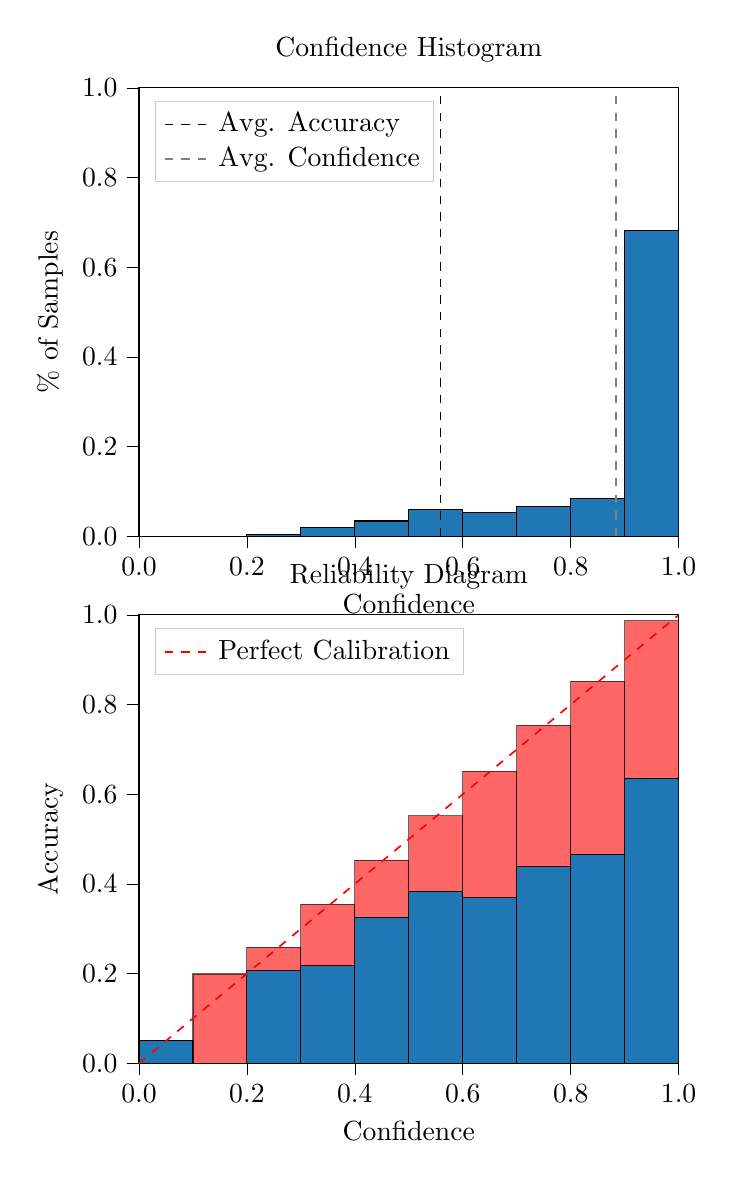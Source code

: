 % This file was created by tikzplotlib v0.9.8.
\begin{tikzpicture}

\definecolor{color0}{rgb}{0.122,0.467,0.706}

\begin{groupplot}[group style={group size=1 by 2}]
\nextgroupplot[
legend cell align={left},
legend style={
  fill opacity=0.8,
  draw opacity=1,
  text opacity=1,
  at={(0.03,0.97)},
  anchor=north west,
  draw=white!80!black
},
tick align=outside,
tick pos=left,
title={Confidence Histogram},
x grid style={white!69.02!black},
xlabel={Confidence},
xmin=0, xmax=1,
xtick style={color=black},
xtick={0,0.2,0.4,0.6,0.8,1},
xticklabels={0.0,0.2,0.4,0.6,0.8,1.0},
y grid style={white!69.02!black},
ylabel={\% of Samples},
ymin=0, ymax=1,
ytick style={color=black},
ytick={0,0.2,0.4,0.6,0.8,1},
yticklabels={0.0,0.2,0.4,0.6,0.8,1.0}
]
\draw[draw=black,fill=color0] (axis cs:-6.939e-18,0) rectangle (axis cs:0.1,0);
\draw[draw=black,fill=color0] (axis cs:0.1,0) rectangle (axis cs:0.2,0.0);
\draw[draw=black,fill=color0] (axis cs:0.2,0) rectangle (axis cs:0.3,0.004);
\draw[draw=black,fill=color0] (axis cs:0.3,0) rectangle (axis cs:0.4,0.019);
\draw[draw=black,fill=color0] (axis cs:0.4,0) rectangle (axis cs:0.5,0.034);
\draw[draw=black,fill=color0] (axis cs:0.5,0) rectangle (axis cs:0.6,0.06);
\draw[draw=black,fill=color0] (axis cs:0.6,0) rectangle (axis cs:0.7,0.053);
\draw[draw=black,fill=color0] (axis cs:0.7,0) rectangle (axis cs:0.8,0.066);
\draw[draw=black,fill=color0] (axis cs:0.8,0) rectangle (axis cs:0.9,0.084);
\draw[draw=black,fill=color0] (axis cs:0.9,0) rectangle (axis cs:1,0.681);
\addplot [semithick, black, dashed]
table {%
0.559 0
0.559 1
};
\addlegendentry{Avg. Accuracy}
\addplot [semithick, white!50.196!black, dashed]
table {%
0.884 0
0.884 1
};
\addlegendentry{Avg. Confidence}

\nextgroupplot[
legend cell align={left},
legend style={
  fill opacity=0.8,
  draw opacity=1,
  text opacity=1,
  at={(0.03,0.97)},
  anchor=north west,
  draw=white!80!black
},
tick align=outside,
tick pos=left,
title={Reliability Diagram},
x grid style={white!69.02!black},
xlabel={Confidence},
xmin=0, xmax=1,
xtick style={color=black},
xtick={0,0.2,0.4,0.6,0.8,1},
xticklabels={0.0,0.2,0.4,0.6,0.8,1.0},
y grid style={white!69.02!black},
ylabel={Accuracy},
ymin=0, ymax=1,
ytick style={color=black},
ytick={0,0.2,0.4,0.6,0.8,1},
yticklabels={0.0,0.2,0.4,0.6,0.8,1.0}
]
\draw[draw=black,fill=color0] (axis cs:-6.939e-18,0) rectangle (axis cs:0.1,0.05);
\draw[draw=black,fill=color0] (axis cs:0.1,0) rectangle (axis cs:0.2,0);
\draw[draw=black,fill=color0] (axis cs:0.2,0) rectangle (axis cs:0.3,0.206);
\draw[draw=black,fill=color0] (axis cs:0.3,0) rectangle (axis cs:0.4,0.218);
\draw[draw=black,fill=color0] (axis cs:0.4,0) rectangle (axis cs:0.5,0.326);
\draw[draw=black,fill=color0] (axis cs:0.5,0) rectangle (axis cs:0.6,0.384);
\draw[draw=black,fill=color0] (axis cs:0.6,0) rectangle (axis cs:0.7,0.369);
\draw[draw=black,fill=color0] (axis cs:0.7,0) rectangle (axis cs:0.8,0.438);
\draw[draw=black,fill=color0] (axis cs:0.8,0) rectangle (axis cs:0.9,0.466);
\draw[draw=black,fill=color0] (axis cs:0.9,0) rectangle (axis cs:1,0.636);
\draw[draw=black,fill=red,opacity=0.6] (axis cs:-6.939e-18,0.05) rectangle (axis cs:0.1,0.05);
\draw[draw=black,fill=red,opacity=0.6] (axis cs:0.1,0) rectangle (axis cs:0.2,0.199);
\draw[draw=black,fill=red,opacity=0.6] (axis cs:0.2,0.206) rectangle (axis cs:0.3,0.259);
\draw[draw=black,fill=red,opacity=0.6] (axis cs:0.3,0.218) rectangle (axis cs:0.4,0.355);
\draw[draw=black,fill=red,opacity=0.6] (axis cs:0.4,0.326) rectangle (axis cs:0.5,0.453);
\draw[draw=black,fill=red,opacity=0.6] (axis cs:0.5,0.384) rectangle (axis cs:0.6,0.552);
\draw[draw=black,fill=red,opacity=0.6] (axis cs:0.6,0.369) rectangle (axis cs:0.7,0.651);
\draw[draw=black,fill=red,opacity=0.6] (axis cs:0.7,0.438) rectangle (axis cs:0.8,0.754);
\draw[draw=black,fill=red,opacity=0.6] (axis cs:0.8,0.466) rectangle (axis cs:0.9,0.852);
\draw[draw=black,fill=red,opacity=0.6] (axis cs:0.9,0.636) rectangle (axis cs:1,0.987);
\addplot [semithick, red, dashed]
table {%
0 0
1 1
};
\addlegendentry{Perfect Calibration}
\end{groupplot}

\end{tikzpicture}
